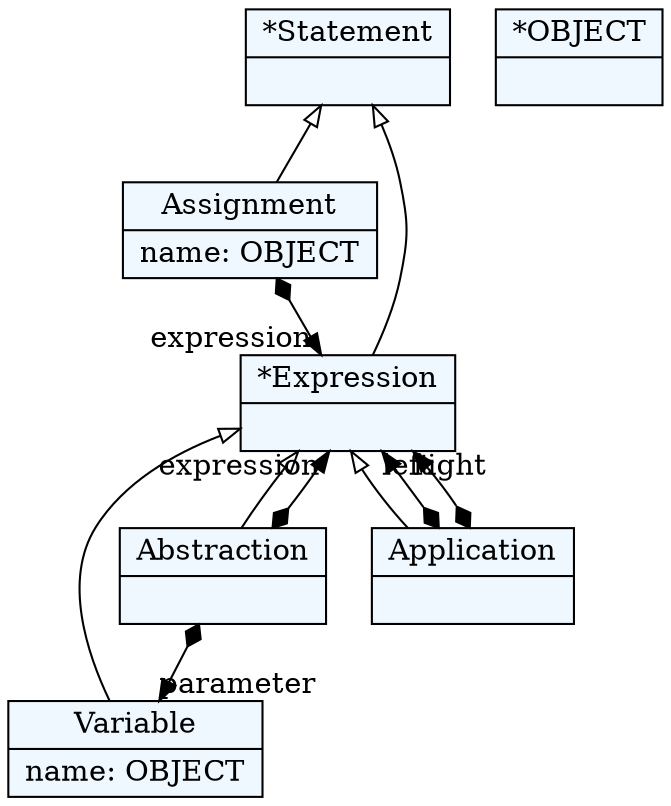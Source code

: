 
    digraph textX {
    fontname = "Bitstream Vera Sans"
    fontsize = 8
    node[
        shape=record,
        style=filled,
        fillcolor=aliceblue
    ]
    nodesep = 0.3
    edge[dir=black,arrowtail=empty]


1490238585000[ label="{*Statement|}"]

1490236788664[ label="{Assignment|name: OBJECT\l}"]

1490236794328[ label="{*Expression|}"]

1490236791496[ label="{Variable|name: OBJECT\l}"]

1490236766008[ label="{Abstraction|}"]

1490236787720[ label="{Application|}"]



1490238585000 -> 1490236788664 [dir=back]
1490238585000 -> 1490236794328 [dir=back]
1490238589720[ label="{*OBJECT|}"]

1490236788664 -> 1490236794328[arrowtail=diamond, dir=both, headlabel="expression "]
1490236794328 -> 1490236766008 [dir=back]
1490236794328 -> 1490236791496 [dir=back]
1490236794328 -> 1490236787720 [dir=back]
1490238589720[ label="{*OBJECT|}"]

1490236766008 -> 1490236791496[arrowtail=diamond, dir=both, headlabel="parameter "]
1490236766008 -> 1490236794328[arrowtail=diamond, dir=both, headlabel="expression "]
1490236787720 -> 1490236794328[arrowtail=diamond, dir=both, headlabel="left "]
1490236787720 -> 1490236794328[arrowtail=diamond, dir=both, headlabel="right "]

}
